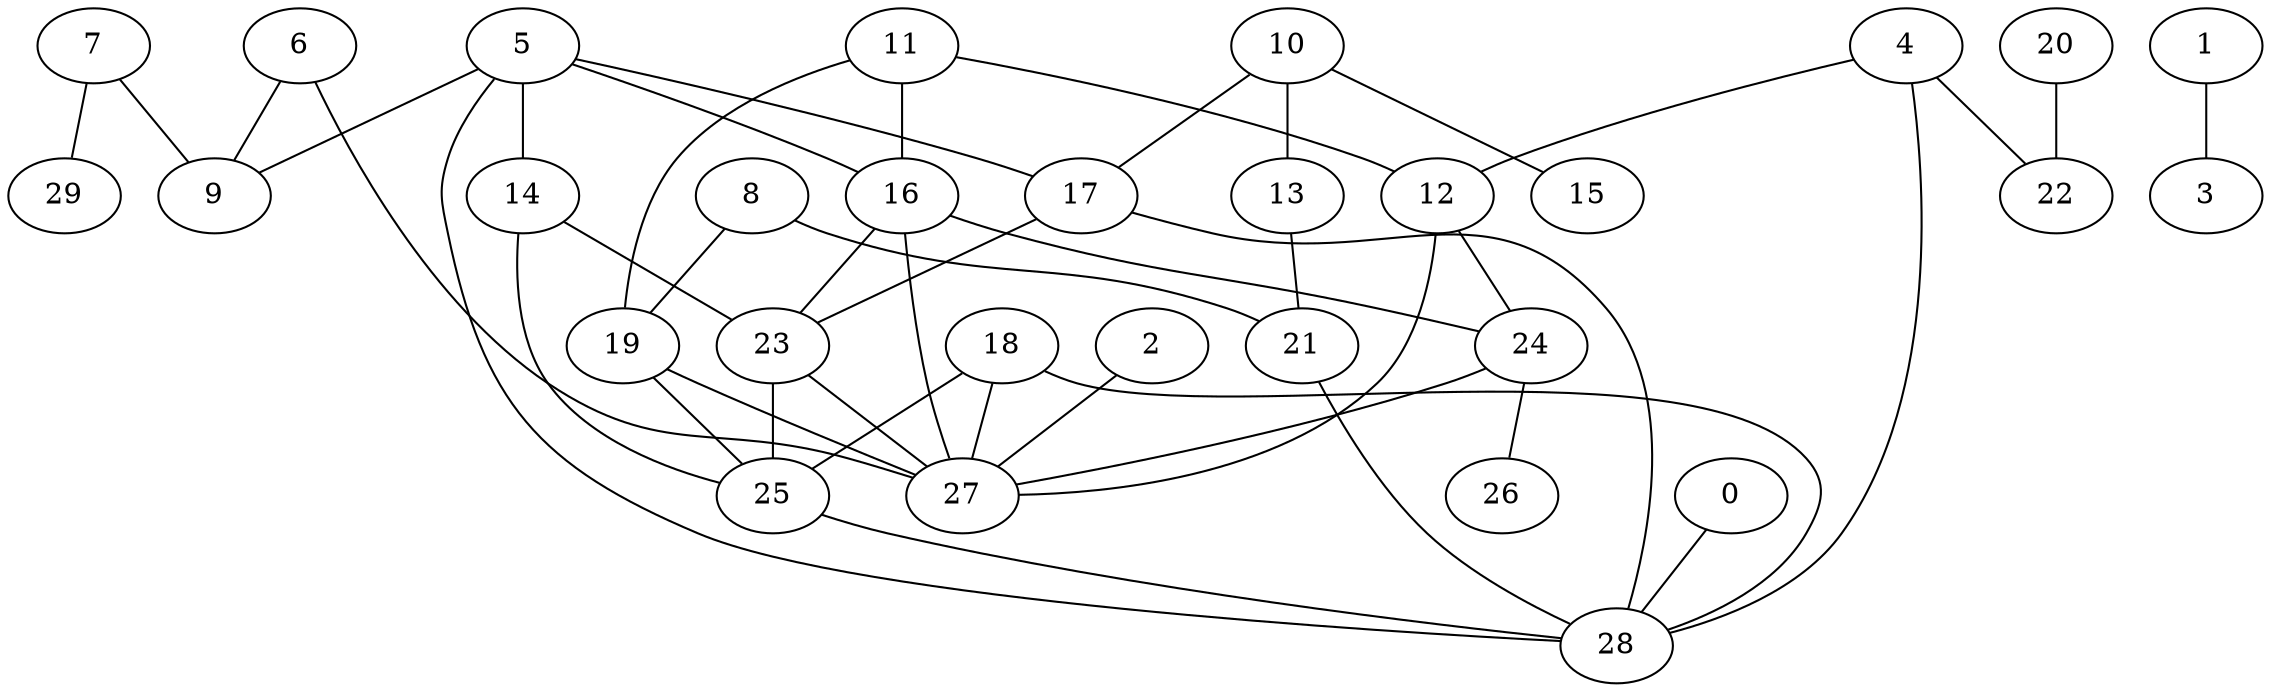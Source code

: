 graph G {
    "11" -- "16";
    "5" -- "9";
    "6" -- "9";
    "1" -- "3";
    "10" -- "17";
    "12" -- "27";
    "21" -- "28";
    "24" -- "26";
    "10" -- "15";
    "8" -- "19";
    "4" -- "12";
    "4" -- "22";
    "16" -- "24";
    "7" -- "29";
    "11" -- "19";
    "13" -- "21";
    "0" -- "28";
    "17" -- "28";
    "24" -- "27";
    "18" -- "27";
    "12" -- "24";
    "19" -- "25";
    "17" -- "23";
    "2" -- "27";
    "14" -- "23";
    "23" -- "25";
    "4" -- "28";
    "20" -- "22";
    "5" -- "17";
    "10" -- "13";
    "8" -- "21";
    "16" -- "23";
    "18" -- "28";
    "5" -- "28";
    "11" -- "12";
    "25" -- "28";
    "7" -- "9";
    "5" -- "16";
    "18" -- "25";
    "14" -- "25";
    "19" -- "27";
    "5" -- "14";
    "16" -- "27";
    "6" -- "27";
    "23" -- "27";
}
